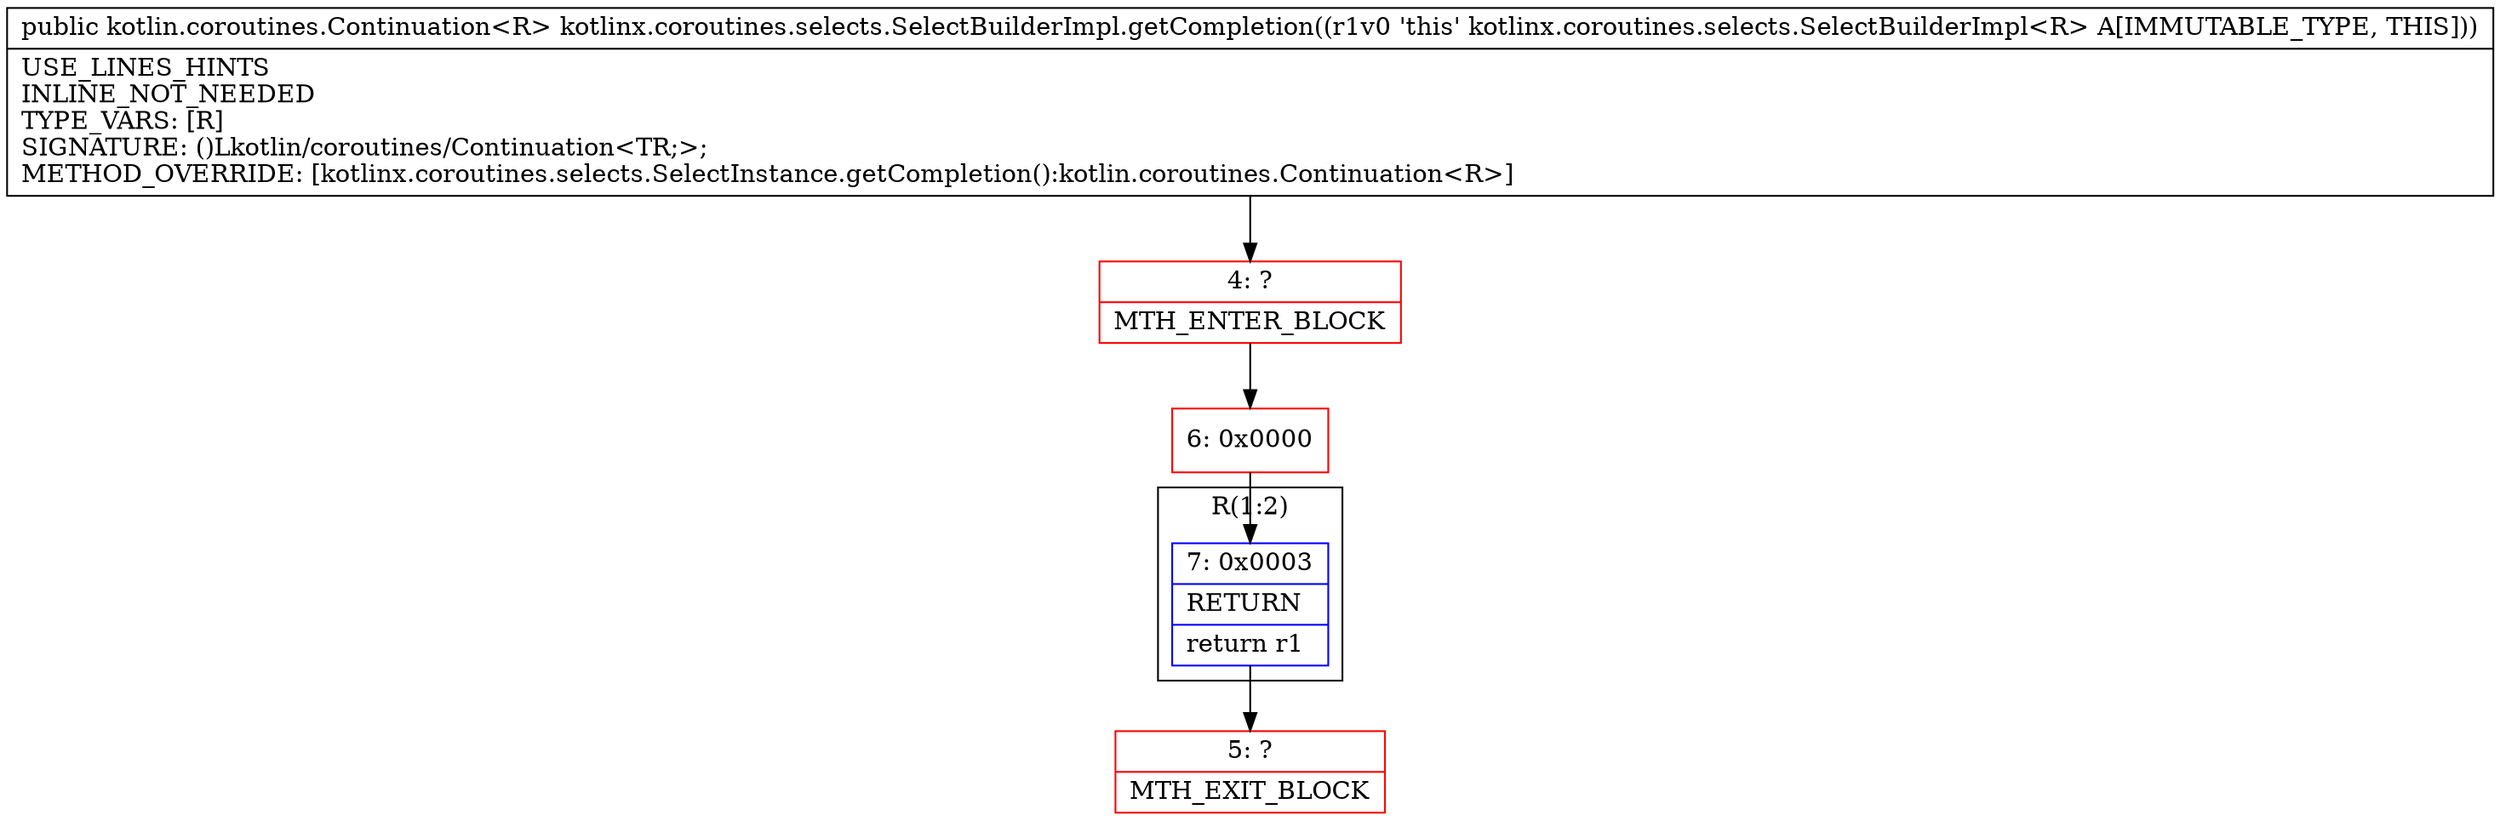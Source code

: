 digraph "CFG forkotlinx.coroutines.selects.SelectBuilderImpl.getCompletion()Lkotlin\/coroutines\/Continuation;" {
subgraph cluster_Region_685956749 {
label = "R(1:2)";
node [shape=record,color=blue];
Node_7 [shape=record,label="{7\:\ 0x0003|RETURN\l|return r1\l}"];
}
Node_4 [shape=record,color=red,label="{4\:\ ?|MTH_ENTER_BLOCK\l}"];
Node_6 [shape=record,color=red,label="{6\:\ 0x0000}"];
Node_5 [shape=record,color=red,label="{5\:\ ?|MTH_EXIT_BLOCK\l}"];
MethodNode[shape=record,label="{public kotlin.coroutines.Continuation\<R\> kotlinx.coroutines.selects.SelectBuilderImpl.getCompletion((r1v0 'this' kotlinx.coroutines.selects.SelectBuilderImpl\<R\> A[IMMUTABLE_TYPE, THIS]))  | USE_LINES_HINTS\lINLINE_NOT_NEEDED\lTYPE_VARS: [R]\lSIGNATURE: ()Lkotlin\/coroutines\/Continuation\<TR;\>;\lMETHOD_OVERRIDE: [kotlinx.coroutines.selects.SelectInstance.getCompletion():kotlin.coroutines.Continuation\<R\>]\l}"];
MethodNode -> Node_4;Node_7 -> Node_5;
Node_4 -> Node_6;
Node_6 -> Node_7;
}

